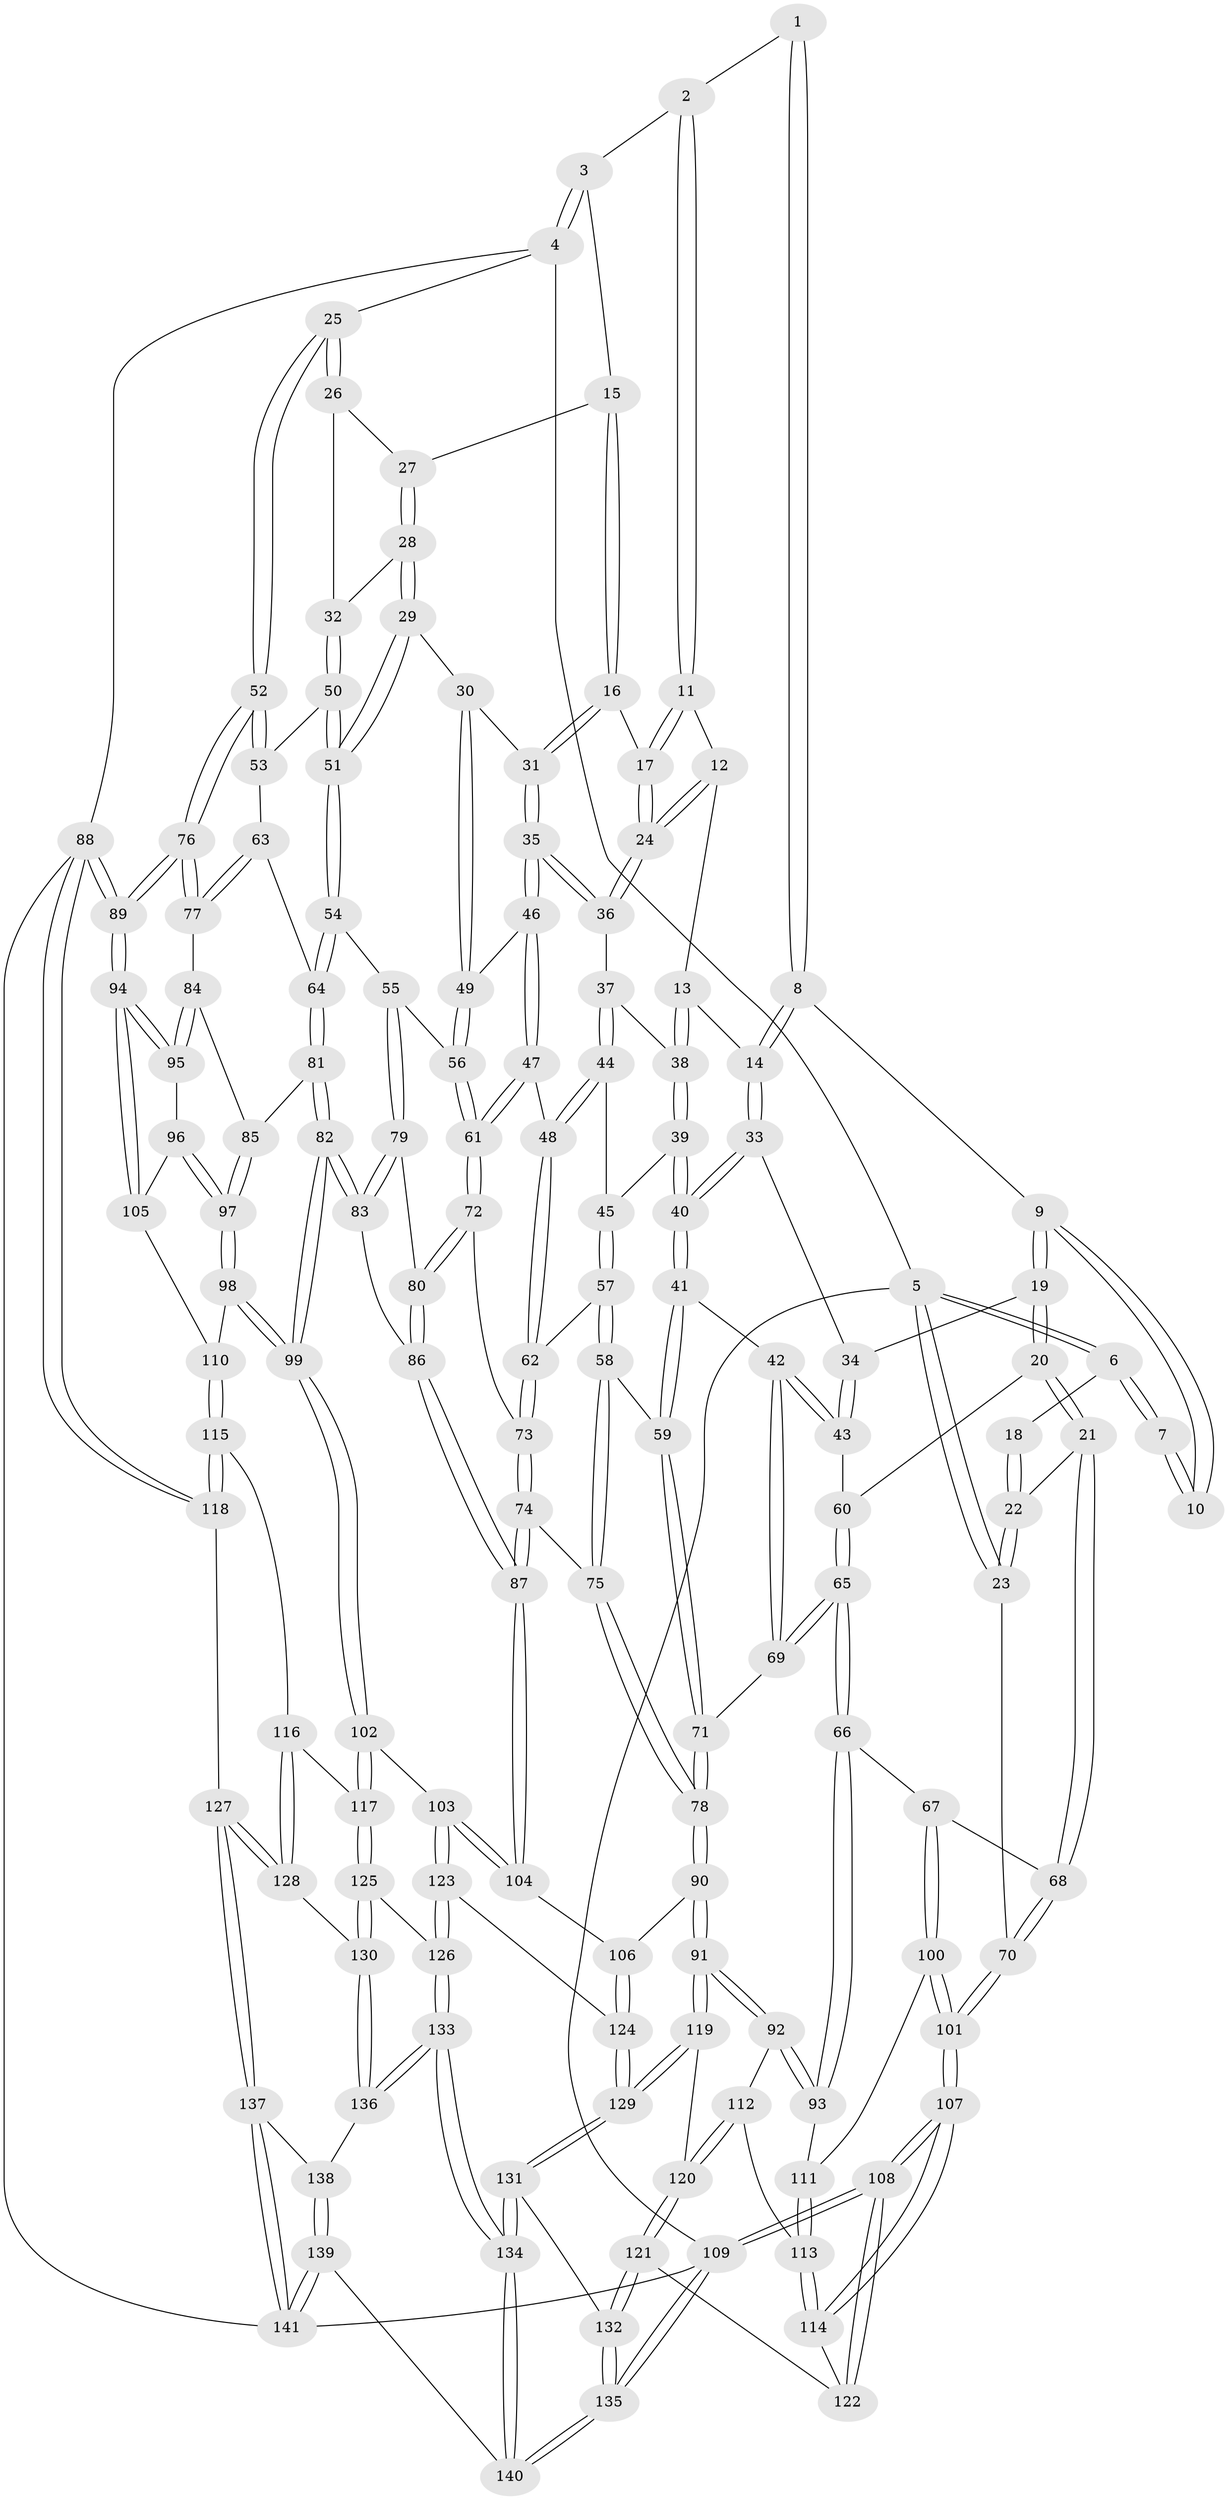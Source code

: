 // Generated by graph-tools (version 1.1) at 2025/50/03/09/25 03:50:58]
// undirected, 141 vertices, 349 edges
graph export_dot {
graph [start="1"]
  node [color=gray90,style=filled];
  1 [pos="+0.3620544528195615+0"];
  2 [pos="+0.5040020014968555+0"];
  3 [pos="+1+0"];
  4 [pos="+1+0"];
  5 [pos="+0+0"];
  6 [pos="+0+0"];
  7 [pos="+0.17585450907257213+0"];
  8 [pos="+0.2807048725990254+0.0456578130445929"];
  9 [pos="+0.2108932776043672+0.09540741931613389"];
  10 [pos="+0.1372268594114014+0.060602566013321944"];
  11 [pos="+0.5392751072118833+0"];
  12 [pos="+0.49260788319814663+0.05968717991552231"];
  13 [pos="+0.4122180303179506+0.14853346375816667"];
  14 [pos="+0.35971002447064915+0.14592828798556326"];
  15 [pos="+0.7397356195009679+0.09919025855660839"];
  16 [pos="+0.6748408681322119+0.11765416768808679"];
  17 [pos="+0.6232167706215727+0.0835236519255597"];
  18 [pos="+0.0968939268739751+0.05277209663208967"];
  19 [pos="+0.16886270371838158+0.20603126369699593"];
  20 [pos="+0.13941302709260886+0.2396757367869546"];
  21 [pos="+0.08210610827234638+0.25116005793960583"];
  22 [pos="+0.05715645402356868+0.09796000009556244"];
  23 [pos="+0+0"];
  24 [pos="+0.5268720761214492+0.20729587069678618"];
  25 [pos="+1+0"];
  26 [pos="+0.931276984446393+0.09193361652651086"];
  27 [pos="+0.7771480056778567+0.12738501224840296"];
  28 [pos="+0.8122875909127165+0.20361622577389296"];
  29 [pos="+0.680251662997324+0.21204893107739906"];
  30 [pos="+0.6766520125573526+0.20695704245056487"];
  31 [pos="+0.6721827162546256+0.19543314056357886"];
  32 [pos="+0.8212709838775556+0.21297084741085104"];
  33 [pos="+0.33831204746820087+0.20224957005544497"];
  34 [pos="+0.3097928713829604+0.21846593828428965"];
  35 [pos="+0.543434328981253+0.22389926738469165"];
  36 [pos="+0.52664032924899+0.20800325263279154"];
  37 [pos="+0.4974484033708722+0.21163555727963826"];
  38 [pos="+0.4634821089959247+0.2059963735639276"];
  39 [pos="+0.4291162780550409+0.25232949212605515"];
  40 [pos="+0.3771463917095978+0.2631932669468296"];
  41 [pos="+0.35733181917391843+0.3330576545278318"];
  42 [pos="+0.32292693737055583+0.3323493166395887"];
  43 [pos="+0.2901069381471526+0.3120750158738953"];
  44 [pos="+0.47806759293792356+0.30805186737277934"];
  45 [pos="+0.4391840602358774+0.2777406653203889"];
  46 [pos="+0.5532923932133367+0.2514526346067225"];
  47 [pos="+0.4998742473408513+0.34183699946278057"];
  48 [pos="+0.49022457917681056+0.33703072190040007"];
  49 [pos="+0.5897581485203518+0.28138267788036064"];
  50 [pos="+0.8260144257233508+0.22866690377396034"];
  51 [pos="+0.7093934939155346+0.29930939284223945"];
  52 [pos="+1+0.08863991698735602"];
  53 [pos="+0.8740766070335754+0.2721024419539779"];
  54 [pos="+0.7051682696051788+0.3257390505064043"];
  55 [pos="+0.6534502465690196+0.35257570160614043"];
  56 [pos="+0.6199368963830156+0.34197345271923846"];
  57 [pos="+0.3970162538887502+0.34935491465312973"];
  58 [pos="+0.3816220100577285+0.3514722340975698"];
  59 [pos="+0.3628021491249467+0.33754362265546106"];
  60 [pos="+0.21184952744883664+0.30965709907104266"];
  61 [pos="+0.5240306187388489+0.3748496512636203"];
  62 [pos="+0.4067868591739601+0.3502981661554089"];
  63 [pos="+0.8646666271934884+0.3346734407967994"];
  64 [pos="+0.7676070731108579+0.36686836616682794"];
  65 [pos="+0.21499113999580252+0.4227841452736713"];
  66 [pos="+0.14578441017361285+0.49334372407069443"];
  67 [pos="+0.09462340144644493+0.43051138930666477"];
  68 [pos="+0.051940018934343524+0.26900966820426625"];
  69 [pos="+0.2778567012215428+0.422891142247639"];
  70 [pos="+0+0.26397640388539173"];
  71 [pos="+0.30704455588734103+0.4447417838677768"];
  72 [pos="+0.52231379463139+0.3837197696822913"];
  73 [pos="+0.45919231371324126+0.4142052733819349"];
  74 [pos="+0.4129315466539364+0.47192938959117914"];
  75 [pos="+0.3821891406731526+0.4706738882332161"];
  76 [pos="+1+0.4503126134937743"];
  77 [pos="+0.9014762000491963+0.38030866924817397"];
  78 [pos="+0.3562137305008638+0.4870290287151841"];
  79 [pos="+0.6499301096242632+0.40399999903763917"];
  80 [pos="+0.537632039226069+0.4389512343038077"];
  81 [pos="+0.7717477706929172+0.43957145082210913"];
  82 [pos="+0.7091486418689188+0.5428000799798914"];
  83 [pos="+0.658388679761832+0.4613959356618623"];
  84 [pos="+0.8647115371480906+0.4465975192634047"];
  85 [pos="+0.852092419225879+0.4514684997698905"];
  86 [pos="+0.5386462426677988+0.46181311515409695"];
  87 [pos="+0.5126653450717642+0.5241060650030387"];
  88 [pos="+1+0.7485082099202232"];
  89 [pos="+1+0.5182798162480455"];
  90 [pos="+0.3011384165009712+0.6158739719772123"];
  91 [pos="+0.24747806318868368+0.6442256293260674"];
  92 [pos="+0.1650810242323642+0.5316649291537017"];
  93 [pos="+0.14592097160562364+0.5018370612992917"];
  94 [pos="+1+0.5185846525362138"];
  95 [pos="+0.904437955285132+0.4969713382712215"];
  96 [pos="+0.8813928232809964+0.521037001516703"];
  97 [pos="+0.8229070334555785+0.5572777319190503"];
  98 [pos="+0.8097555222908356+0.572845195916898"];
  99 [pos="+0.7097325926318708+0.570759894645584"];
  100 [pos="+0+0.47809961784068766"];
  101 [pos="+0+0.47770184026451395"];
  102 [pos="+0.6865327415853407+0.6001486987911471"];
  103 [pos="+0.6106784914502094+0.6077770630760461"];
  104 [pos="+0.5258425663030974+0.5647804988648645"];
  105 [pos="+0.9279936272560779+0.5726554599062339"];
  106 [pos="+0.42178059540456697+0.6347158816435612"];
  107 [pos="+0+0.6464618420261775"];
  108 [pos="+0+0.8638977642002922"];
  109 [pos="+0+1"];
  110 [pos="+0.8534702726873304+0.6035397922478135"];
  111 [pos="+0.08051427585014807+0.5288187021203469"];
  112 [pos="+0.044232089896997534+0.6373874705174098"];
  113 [pos="+0.0014164100663971836+0.6205772483268317"];
  114 [pos="+0+0.6357168279650969"];
  115 [pos="+0.8695402247526834+0.6382761211818585"];
  116 [pos="+0.8497026471644545+0.6961208321498807"];
  117 [pos="+0.7166050500484398+0.690135423651848"];
  118 [pos="+1+0.7552629335364076"];
  119 [pos="+0.22981928875480245+0.6954940282029078"];
  120 [pos="+0.189796105810921+0.7227795934677856"];
  121 [pos="+0.14808835655961963+0.7716284823511564"];
  122 [pos="+0.13041224868896212+0.7717259708619156"];
  123 [pos="+0.5214572784740168+0.775654058428421"];
  124 [pos="+0.4809612059173979+0.7533926938088064"];
  125 [pos="+0.7167096319755836+0.7771062078806221"];
  126 [pos="+0.5368378691019179+0.8082845414681203"];
  127 [pos="+0.9673710840736985+0.8345061411320686"];
  128 [pos="+0.9057524568931179+0.8234920159675276"];
  129 [pos="+0.32468749636771954+0.7921136329143961"];
  130 [pos="+0.7701713530758885+0.8474614522448559"];
  131 [pos="+0.35338521025261566+0.9089100856354837"];
  132 [pos="+0.14774469761130365+0.8567652174139117"];
  133 [pos="+0.5075992631050079+0.9920734864904522"];
  134 [pos="+0.4456147396448424+1"];
  135 [pos="+0.05599606202509854+1"];
  136 [pos="+0.7646501457921647+0.8603531335618491"];
  137 [pos="+0.858019766835039+1"];
  138 [pos="+0.7688261298719967+0.9014916966949474"];
  139 [pos="+0.5644894658228379+1"];
  140 [pos="+0.44342272931003945+1"];
  141 [pos="+0.8542247241842122+1"];
  1 -- 2;
  1 -- 8;
  1 -- 8;
  2 -- 3;
  2 -- 11;
  2 -- 11;
  3 -- 4;
  3 -- 4;
  3 -- 15;
  4 -- 5;
  4 -- 25;
  4 -- 88;
  5 -- 6;
  5 -- 6;
  5 -- 23;
  5 -- 23;
  5 -- 109;
  6 -- 7;
  6 -- 7;
  6 -- 18;
  7 -- 10;
  7 -- 10;
  8 -- 9;
  8 -- 14;
  8 -- 14;
  9 -- 10;
  9 -- 10;
  9 -- 19;
  9 -- 19;
  11 -- 12;
  11 -- 17;
  11 -- 17;
  12 -- 13;
  12 -- 24;
  12 -- 24;
  13 -- 14;
  13 -- 38;
  13 -- 38;
  14 -- 33;
  14 -- 33;
  15 -- 16;
  15 -- 16;
  15 -- 27;
  16 -- 17;
  16 -- 31;
  16 -- 31;
  17 -- 24;
  17 -- 24;
  18 -- 22;
  18 -- 22;
  19 -- 20;
  19 -- 20;
  19 -- 34;
  20 -- 21;
  20 -- 21;
  20 -- 60;
  21 -- 22;
  21 -- 68;
  21 -- 68;
  22 -- 23;
  22 -- 23;
  23 -- 70;
  24 -- 36;
  24 -- 36;
  25 -- 26;
  25 -- 26;
  25 -- 52;
  25 -- 52;
  26 -- 27;
  26 -- 32;
  27 -- 28;
  27 -- 28;
  28 -- 29;
  28 -- 29;
  28 -- 32;
  29 -- 30;
  29 -- 51;
  29 -- 51;
  30 -- 31;
  30 -- 49;
  30 -- 49;
  31 -- 35;
  31 -- 35;
  32 -- 50;
  32 -- 50;
  33 -- 34;
  33 -- 40;
  33 -- 40;
  34 -- 43;
  34 -- 43;
  35 -- 36;
  35 -- 36;
  35 -- 46;
  35 -- 46;
  36 -- 37;
  37 -- 38;
  37 -- 44;
  37 -- 44;
  38 -- 39;
  38 -- 39;
  39 -- 40;
  39 -- 40;
  39 -- 45;
  40 -- 41;
  40 -- 41;
  41 -- 42;
  41 -- 59;
  41 -- 59;
  42 -- 43;
  42 -- 43;
  42 -- 69;
  42 -- 69;
  43 -- 60;
  44 -- 45;
  44 -- 48;
  44 -- 48;
  45 -- 57;
  45 -- 57;
  46 -- 47;
  46 -- 47;
  46 -- 49;
  47 -- 48;
  47 -- 61;
  47 -- 61;
  48 -- 62;
  48 -- 62;
  49 -- 56;
  49 -- 56;
  50 -- 51;
  50 -- 51;
  50 -- 53;
  51 -- 54;
  51 -- 54;
  52 -- 53;
  52 -- 53;
  52 -- 76;
  52 -- 76;
  53 -- 63;
  54 -- 55;
  54 -- 64;
  54 -- 64;
  55 -- 56;
  55 -- 79;
  55 -- 79;
  56 -- 61;
  56 -- 61;
  57 -- 58;
  57 -- 58;
  57 -- 62;
  58 -- 59;
  58 -- 75;
  58 -- 75;
  59 -- 71;
  59 -- 71;
  60 -- 65;
  60 -- 65;
  61 -- 72;
  61 -- 72;
  62 -- 73;
  62 -- 73;
  63 -- 64;
  63 -- 77;
  63 -- 77;
  64 -- 81;
  64 -- 81;
  65 -- 66;
  65 -- 66;
  65 -- 69;
  65 -- 69;
  66 -- 67;
  66 -- 93;
  66 -- 93;
  67 -- 68;
  67 -- 100;
  67 -- 100;
  68 -- 70;
  68 -- 70;
  69 -- 71;
  70 -- 101;
  70 -- 101;
  71 -- 78;
  71 -- 78;
  72 -- 73;
  72 -- 80;
  72 -- 80;
  73 -- 74;
  73 -- 74;
  74 -- 75;
  74 -- 87;
  74 -- 87;
  75 -- 78;
  75 -- 78;
  76 -- 77;
  76 -- 77;
  76 -- 89;
  76 -- 89;
  77 -- 84;
  78 -- 90;
  78 -- 90;
  79 -- 80;
  79 -- 83;
  79 -- 83;
  80 -- 86;
  80 -- 86;
  81 -- 82;
  81 -- 82;
  81 -- 85;
  82 -- 83;
  82 -- 83;
  82 -- 99;
  82 -- 99;
  83 -- 86;
  84 -- 85;
  84 -- 95;
  84 -- 95;
  85 -- 97;
  85 -- 97;
  86 -- 87;
  86 -- 87;
  87 -- 104;
  87 -- 104;
  88 -- 89;
  88 -- 89;
  88 -- 118;
  88 -- 118;
  88 -- 141;
  89 -- 94;
  89 -- 94;
  90 -- 91;
  90 -- 91;
  90 -- 106;
  91 -- 92;
  91 -- 92;
  91 -- 119;
  91 -- 119;
  92 -- 93;
  92 -- 93;
  92 -- 112;
  93 -- 111;
  94 -- 95;
  94 -- 95;
  94 -- 105;
  94 -- 105;
  95 -- 96;
  96 -- 97;
  96 -- 97;
  96 -- 105;
  97 -- 98;
  97 -- 98;
  98 -- 99;
  98 -- 99;
  98 -- 110;
  99 -- 102;
  99 -- 102;
  100 -- 101;
  100 -- 101;
  100 -- 111;
  101 -- 107;
  101 -- 107;
  102 -- 103;
  102 -- 117;
  102 -- 117;
  103 -- 104;
  103 -- 104;
  103 -- 123;
  103 -- 123;
  104 -- 106;
  105 -- 110;
  106 -- 124;
  106 -- 124;
  107 -- 108;
  107 -- 108;
  107 -- 114;
  107 -- 114;
  108 -- 109;
  108 -- 109;
  108 -- 122;
  108 -- 122;
  109 -- 135;
  109 -- 135;
  109 -- 141;
  110 -- 115;
  110 -- 115;
  111 -- 113;
  111 -- 113;
  112 -- 113;
  112 -- 120;
  112 -- 120;
  113 -- 114;
  113 -- 114;
  114 -- 122;
  115 -- 116;
  115 -- 118;
  115 -- 118;
  116 -- 117;
  116 -- 128;
  116 -- 128;
  117 -- 125;
  117 -- 125;
  118 -- 127;
  119 -- 120;
  119 -- 129;
  119 -- 129;
  120 -- 121;
  120 -- 121;
  121 -- 122;
  121 -- 132;
  121 -- 132;
  123 -- 124;
  123 -- 126;
  123 -- 126;
  124 -- 129;
  124 -- 129;
  125 -- 126;
  125 -- 130;
  125 -- 130;
  126 -- 133;
  126 -- 133;
  127 -- 128;
  127 -- 128;
  127 -- 137;
  127 -- 137;
  128 -- 130;
  129 -- 131;
  129 -- 131;
  130 -- 136;
  130 -- 136;
  131 -- 132;
  131 -- 134;
  131 -- 134;
  132 -- 135;
  132 -- 135;
  133 -- 134;
  133 -- 134;
  133 -- 136;
  133 -- 136;
  134 -- 140;
  134 -- 140;
  135 -- 140;
  135 -- 140;
  136 -- 138;
  137 -- 138;
  137 -- 141;
  137 -- 141;
  138 -- 139;
  138 -- 139;
  139 -- 140;
  139 -- 141;
  139 -- 141;
}
